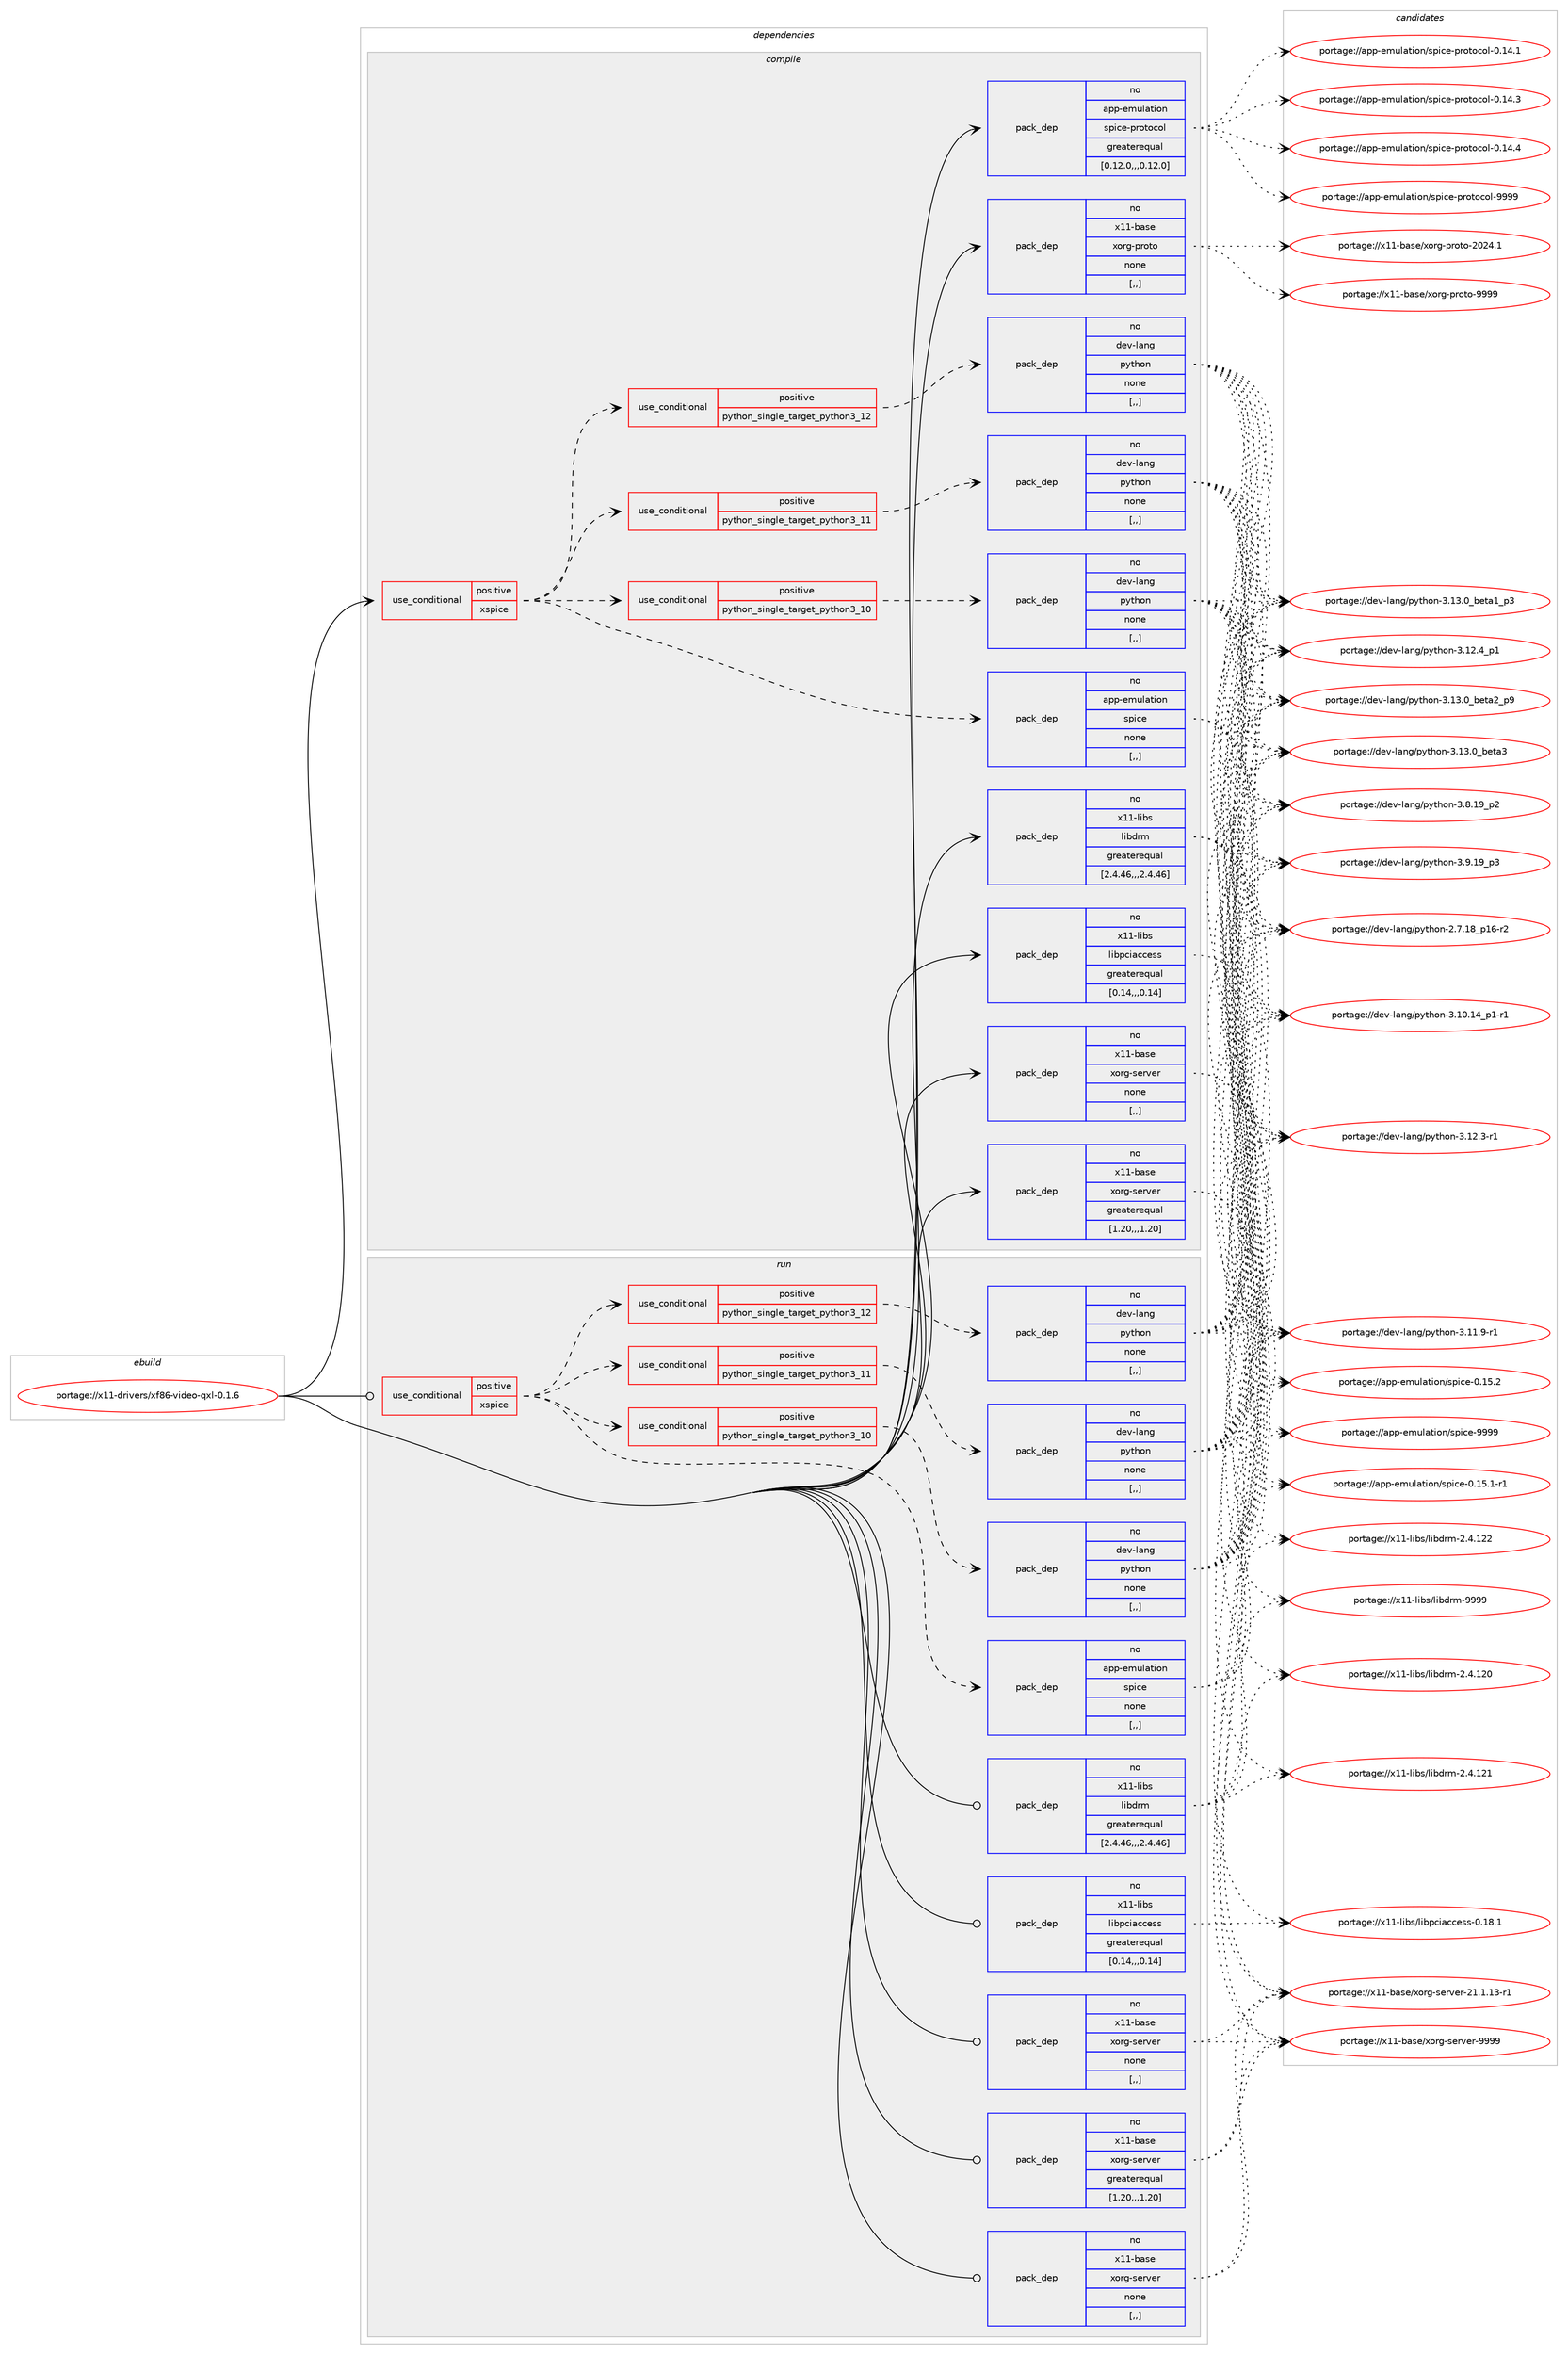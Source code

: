 digraph prolog {

# *************
# Graph options
# *************

newrank=true;
concentrate=true;
compound=true;
graph [rankdir=LR,fontname=Helvetica,fontsize=10,ranksep=1.5];#, ranksep=2.5, nodesep=0.2];
edge  [arrowhead=vee];
node  [fontname=Helvetica,fontsize=10];

# **********
# The ebuild
# **********

subgraph cluster_leftcol {
color=gray;
rank=same;
label=<<i>ebuild</i>>;
id [label="portage://x11-drivers/xf86-video-qxl-0.1.6", color=red, width=4, href="../x11-drivers/xf86-video-qxl-0.1.6.svg"];
}

# ****************
# The dependencies
# ****************

subgraph cluster_midcol {
color=gray;
label=<<i>dependencies</i>>;
subgraph cluster_compile {
fillcolor="#eeeeee";
style=filled;
label=<<i>compile</i>>;
subgraph cond118743 {
dependency447051 [label=<<TABLE BORDER="0" CELLBORDER="1" CELLSPACING="0" CELLPADDING="4"><TR><TD ROWSPAN="3" CELLPADDING="10">use_conditional</TD></TR><TR><TD>positive</TD></TR><TR><TD>xspice</TD></TR></TABLE>>, shape=none, color=red];
subgraph pack325011 {
dependency447052 [label=<<TABLE BORDER="0" CELLBORDER="1" CELLSPACING="0" CELLPADDING="4" WIDTH="220"><TR><TD ROWSPAN="6" CELLPADDING="30">pack_dep</TD></TR><TR><TD WIDTH="110">no</TD></TR><TR><TD>app-emulation</TD></TR><TR><TD>spice</TD></TR><TR><TD>none</TD></TR><TR><TD>[,,]</TD></TR></TABLE>>, shape=none, color=blue];
}
dependency447051:e -> dependency447052:w [weight=20,style="dashed",arrowhead="vee"];
subgraph cond118744 {
dependency447053 [label=<<TABLE BORDER="0" CELLBORDER="1" CELLSPACING="0" CELLPADDING="4"><TR><TD ROWSPAN="3" CELLPADDING="10">use_conditional</TD></TR><TR><TD>positive</TD></TR><TR><TD>python_single_target_python3_10</TD></TR></TABLE>>, shape=none, color=red];
subgraph pack325012 {
dependency447054 [label=<<TABLE BORDER="0" CELLBORDER="1" CELLSPACING="0" CELLPADDING="4" WIDTH="220"><TR><TD ROWSPAN="6" CELLPADDING="30">pack_dep</TD></TR><TR><TD WIDTH="110">no</TD></TR><TR><TD>dev-lang</TD></TR><TR><TD>python</TD></TR><TR><TD>none</TD></TR><TR><TD>[,,]</TD></TR></TABLE>>, shape=none, color=blue];
}
dependency447053:e -> dependency447054:w [weight=20,style="dashed",arrowhead="vee"];
}
dependency447051:e -> dependency447053:w [weight=20,style="dashed",arrowhead="vee"];
subgraph cond118745 {
dependency447055 [label=<<TABLE BORDER="0" CELLBORDER="1" CELLSPACING="0" CELLPADDING="4"><TR><TD ROWSPAN="3" CELLPADDING="10">use_conditional</TD></TR><TR><TD>positive</TD></TR><TR><TD>python_single_target_python3_11</TD></TR></TABLE>>, shape=none, color=red];
subgraph pack325013 {
dependency447056 [label=<<TABLE BORDER="0" CELLBORDER="1" CELLSPACING="0" CELLPADDING="4" WIDTH="220"><TR><TD ROWSPAN="6" CELLPADDING="30">pack_dep</TD></TR><TR><TD WIDTH="110">no</TD></TR><TR><TD>dev-lang</TD></TR><TR><TD>python</TD></TR><TR><TD>none</TD></TR><TR><TD>[,,]</TD></TR></TABLE>>, shape=none, color=blue];
}
dependency447055:e -> dependency447056:w [weight=20,style="dashed",arrowhead="vee"];
}
dependency447051:e -> dependency447055:w [weight=20,style="dashed",arrowhead="vee"];
subgraph cond118746 {
dependency447057 [label=<<TABLE BORDER="0" CELLBORDER="1" CELLSPACING="0" CELLPADDING="4"><TR><TD ROWSPAN="3" CELLPADDING="10">use_conditional</TD></TR><TR><TD>positive</TD></TR><TR><TD>python_single_target_python3_12</TD></TR></TABLE>>, shape=none, color=red];
subgraph pack325014 {
dependency447058 [label=<<TABLE BORDER="0" CELLBORDER="1" CELLSPACING="0" CELLPADDING="4" WIDTH="220"><TR><TD ROWSPAN="6" CELLPADDING="30">pack_dep</TD></TR><TR><TD WIDTH="110">no</TD></TR><TR><TD>dev-lang</TD></TR><TR><TD>python</TD></TR><TR><TD>none</TD></TR><TR><TD>[,,]</TD></TR></TABLE>>, shape=none, color=blue];
}
dependency447057:e -> dependency447058:w [weight=20,style="dashed",arrowhead="vee"];
}
dependency447051:e -> dependency447057:w [weight=20,style="dashed",arrowhead="vee"];
}
id:e -> dependency447051:w [weight=20,style="solid",arrowhead="vee"];
subgraph pack325015 {
dependency447059 [label=<<TABLE BORDER="0" CELLBORDER="1" CELLSPACING="0" CELLPADDING="4" WIDTH="220"><TR><TD ROWSPAN="6" CELLPADDING="30">pack_dep</TD></TR><TR><TD WIDTH="110">no</TD></TR><TR><TD>app-emulation</TD></TR><TR><TD>spice-protocol</TD></TR><TR><TD>greaterequal</TD></TR><TR><TD>[0.12.0,,,0.12.0]</TD></TR></TABLE>>, shape=none, color=blue];
}
id:e -> dependency447059:w [weight=20,style="solid",arrowhead="vee"];
subgraph pack325016 {
dependency447060 [label=<<TABLE BORDER="0" CELLBORDER="1" CELLSPACING="0" CELLPADDING="4" WIDTH="220"><TR><TD ROWSPAN="6" CELLPADDING="30">pack_dep</TD></TR><TR><TD WIDTH="110">no</TD></TR><TR><TD>x11-base</TD></TR><TR><TD>xorg-proto</TD></TR><TR><TD>none</TD></TR><TR><TD>[,,]</TD></TR></TABLE>>, shape=none, color=blue];
}
id:e -> dependency447060:w [weight=20,style="solid",arrowhead="vee"];
subgraph pack325017 {
dependency447061 [label=<<TABLE BORDER="0" CELLBORDER="1" CELLSPACING="0" CELLPADDING="4" WIDTH="220"><TR><TD ROWSPAN="6" CELLPADDING="30">pack_dep</TD></TR><TR><TD WIDTH="110">no</TD></TR><TR><TD>x11-base</TD></TR><TR><TD>xorg-server</TD></TR><TR><TD>greaterequal</TD></TR><TR><TD>[1.20,,,1.20]</TD></TR></TABLE>>, shape=none, color=blue];
}
id:e -> dependency447061:w [weight=20,style="solid",arrowhead="vee"];
subgraph pack325018 {
dependency447062 [label=<<TABLE BORDER="0" CELLBORDER="1" CELLSPACING="0" CELLPADDING="4" WIDTH="220"><TR><TD ROWSPAN="6" CELLPADDING="30">pack_dep</TD></TR><TR><TD WIDTH="110">no</TD></TR><TR><TD>x11-base</TD></TR><TR><TD>xorg-server</TD></TR><TR><TD>none</TD></TR><TR><TD>[,,]</TD></TR></TABLE>>, shape=none, color=blue];
}
id:e -> dependency447062:w [weight=20,style="solid",arrowhead="vee"];
subgraph pack325019 {
dependency447063 [label=<<TABLE BORDER="0" CELLBORDER="1" CELLSPACING="0" CELLPADDING="4" WIDTH="220"><TR><TD ROWSPAN="6" CELLPADDING="30">pack_dep</TD></TR><TR><TD WIDTH="110">no</TD></TR><TR><TD>x11-libs</TD></TR><TR><TD>libdrm</TD></TR><TR><TD>greaterequal</TD></TR><TR><TD>[2.4.46,,,2.4.46]</TD></TR></TABLE>>, shape=none, color=blue];
}
id:e -> dependency447063:w [weight=20,style="solid",arrowhead="vee"];
subgraph pack325020 {
dependency447064 [label=<<TABLE BORDER="0" CELLBORDER="1" CELLSPACING="0" CELLPADDING="4" WIDTH="220"><TR><TD ROWSPAN="6" CELLPADDING="30">pack_dep</TD></TR><TR><TD WIDTH="110">no</TD></TR><TR><TD>x11-libs</TD></TR><TR><TD>libpciaccess</TD></TR><TR><TD>greaterequal</TD></TR><TR><TD>[0.14,,,0.14]</TD></TR></TABLE>>, shape=none, color=blue];
}
id:e -> dependency447064:w [weight=20,style="solid",arrowhead="vee"];
}
subgraph cluster_compileandrun {
fillcolor="#eeeeee";
style=filled;
label=<<i>compile and run</i>>;
}
subgraph cluster_run {
fillcolor="#eeeeee";
style=filled;
label=<<i>run</i>>;
subgraph cond118747 {
dependency447065 [label=<<TABLE BORDER="0" CELLBORDER="1" CELLSPACING="0" CELLPADDING="4"><TR><TD ROWSPAN="3" CELLPADDING="10">use_conditional</TD></TR><TR><TD>positive</TD></TR><TR><TD>xspice</TD></TR></TABLE>>, shape=none, color=red];
subgraph pack325021 {
dependency447066 [label=<<TABLE BORDER="0" CELLBORDER="1" CELLSPACING="0" CELLPADDING="4" WIDTH="220"><TR><TD ROWSPAN="6" CELLPADDING="30">pack_dep</TD></TR><TR><TD WIDTH="110">no</TD></TR><TR><TD>app-emulation</TD></TR><TR><TD>spice</TD></TR><TR><TD>none</TD></TR><TR><TD>[,,]</TD></TR></TABLE>>, shape=none, color=blue];
}
dependency447065:e -> dependency447066:w [weight=20,style="dashed",arrowhead="vee"];
subgraph cond118748 {
dependency447067 [label=<<TABLE BORDER="0" CELLBORDER="1" CELLSPACING="0" CELLPADDING="4"><TR><TD ROWSPAN="3" CELLPADDING="10">use_conditional</TD></TR><TR><TD>positive</TD></TR><TR><TD>python_single_target_python3_10</TD></TR></TABLE>>, shape=none, color=red];
subgraph pack325022 {
dependency447068 [label=<<TABLE BORDER="0" CELLBORDER="1" CELLSPACING="0" CELLPADDING="4" WIDTH="220"><TR><TD ROWSPAN="6" CELLPADDING="30">pack_dep</TD></TR><TR><TD WIDTH="110">no</TD></TR><TR><TD>dev-lang</TD></TR><TR><TD>python</TD></TR><TR><TD>none</TD></TR><TR><TD>[,,]</TD></TR></TABLE>>, shape=none, color=blue];
}
dependency447067:e -> dependency447068:w [weight=20,style="dashed",arrowhead="vee"];
}
dependency447065:e -> dependency447067:w [weight=20,style="dashed",arrowhead="vee"];
subgraph cond118749 {
dependency447069 [label=<<TABLE BORDER="0" CELLBORDER="1" CELLSPACING="0" CELLPADDING="4"><TR><TD ROWSPAN="3" CELLPADDING="10">use_conditional</TD></TR><TR><TD>positive</TD></TR><TR><TD>python_single_target_python3_11</TD></TR></TABLE>>, shape=none, color=red];
subgraph pack325023 {
dependency447070 [label=<<TABLE BORDER="0" CELLBORDER="1" CELLSPACING="0" CELLPADDING="4" WIDTH="220"><TR><TD ROWSPAN="6" CELLPADDING="30">pack_dep</TD></TR><TR><TD WIDTH="110">no</TD></TR><TR><TD>dev-lang</TD></TR><TR><TD>python</TD></TR><TR><TD>none</TD></TR><TR><TD>[,,]</TD></TR></TABLE>>, shape=none, color=blue];
}
dependency447069:e -> dependency447070:w [weight=20,style="dashed",arrowhead="vee"];
}
dependency447065:e -> dependency447069:w [weight=20,style="dashed",arrowhead="vee"];
subgraph cond118750 {
dependency447071 [label=<<TABLE BORDER="0" CELLBORDER="1" CELLSPACING="0" CELLPADDING="4"><TR><TD ROWSPAN="3" CELLPADDING="10">use_conditional</TD></TR><TR><TD>positive</TD></TR><TR><TD>python_single_target_python3_12</TD></TR></TABLE>>, shape=none, color=red];
subgraph pack325024 {
dependency447072 [label=<<TABLE BORDER="0" CELLBORDER="1" CELLSPACING="0" CELLPADDING="4" WIDTH="220"><TR><TD ROWSPAN="6" CELLPADDING="30">pack_dep</TD></TR><TR><TD WIDTH="110">no</TD></TR><TR><TD>dev-lang</TD></TR><TR><TD>python</TD></TR><TR><TD>none</TD></TR><TR><TD>[,,]</TD></TR></TABLE>>, shape=none, color=blue];
}
dependency447071:e -> dependency447072:w [weight=20,style="dashed",arrowhead="vee"];
}
dependency447065:e -> dependency447071:w [weight=20,style="dashed",arrowhead="vee"];
}
id:e -> dependency447065:w [weight=20,style="solid",arrowhead="odot"];
subgraph pack325025 {
dependency447073 [label=<<TABLE BORDER="0" CELLBORDER="1" CELLSPACING="0" CELLPADDING="4" WIDTH="220"><TR><TD ROWSPAN="6" CELLPADDING="30">pack_dep</TD></TR><TR><TD WIDTH="110">no</TD></TR><TR><TD>x11-base</TD></TR><TR><TD>xorg-server</TD></TR><TR><TD>greaterequal</TD></TR><TR><TD>[1.20,,,1.20]</TD></TR></TABLE>>, shape=none, color=blue];
}
id:e -> dependency447073:w [weight=20,style="solid",arrowhead="odot"];
subgraph pack325026 {
dependency447074 [label=<<TABLE BORDER="0" CELLBORDER="1" CELLSPACING="0" CELLPADDING="4" WIDTH="220"><TR><TD ROWSPAN="6" CELLPADDING="30">pack_dep</TD></TR><TR><TD WIDTH="110">no</TD></TR><TR><TD>x11-base</TD></TR><TR><TD>xorg-server</TD></TR><TR><TD>none</TD></TR><TR><TD>[,,]</TD></TR></TABLE>>, shape=none, color=blue];
}
id:e -> dependency447074:w [weight=20,style="solid",arrowhead="odot"];
subgraph pack325027 {
dependency447075 [label=<<TABLE BORDER="0" CELLBORDER="1" CELLSPACING="0" CELLPADDING="4" WIDTH="220"><TR><TD ROWSPAN="6" CELLPADDING="30">pack_dep</TD></TR><TR><TD WIDTH="110">no</TD></TR><TR><TD>x11-base</TD></TR><TR><TD>xorg-server</TD></TR><TR><TD>none</TD></TR><TR><TD>[,,]</TD></TR></TABLE>>, shape=none, color=blue];
}
id:e -> dependency447075:w [weight=20,style="solid",arrowhead="odot"];
subgraph pack325028 {
dependency447076 [label=<<TABLE BORDER="0" CELLBORDER="1" CELLSPACING="0" CELLPADDING="4" WIDTH="220"><TR><TD ROWSPAN="6" CELLPADDING="30">pack_dep</TD></TR><TR><TD WIDTH="110">no</TD></TR><TR><TD>x11-libs</TD></TR><TR><TD>libdrm</TD></TR><TR><TD>greaterequal</TD></TR><TR><TD>[2.4.46,,,2.4.46]</TD></TR></TABLE>>, shape=none, color=blue];
}
id:e -> dependency447076:w [weight=20,style="solid",arrowhead="odot"];
subgraph pack325029 {
dependency447077 [label=<<TABLE BORDER="0" CELLBORDER="1" CELLSPACING="0" CELLPADDING="4" WIDTH="220"><TR><TD ROWSPAN="6" CELLPADDING="30">pack_dep</TD></TR><TR><TD WIDTH="110">no</TD></TR><TR><TD>x11-libs</TD></TR><TR><TD>libpciaccess</TD></TR><TR><TD>greaterequal</TD></TR><TR><TD>[0.14,,,0.14]</TD></TR></TABLE>>, shape=none, color=blue];
}
id:e -> dependency447077:w [weight=20,style="solid",arrowhead="odot"];
}
}

# **************
# The candidates
# **************

subgraph cluster_choices {
rank=same;
color=gray;
label=<<i>candidates</i>>;

subgraph choice325011 {
color=black;
nodesep=1;
choice9711211245101109117108971161051111104711511210599101454846495346494511449 [label="portage://app-emulation/spice-0.15.1-r1", color=red, width=4,href="../app-emulation/spice-0.15.1-r1.svg"];
choice971121124510110911710897116105111110471151121059910145484649534650 [label="portage://app-emulation/spice-0.15.2", color=red, width=4,href="../app-emulation/spice-0.15.2.svg"];
choice97112112451011091171089711610511111047115112105991014557575757 [label="portage://app-emulation/spice-9999", color=red, width=4,href="../app-emulation/spice-9999.svg"];
dependency447052:e -> choice9711211245101109117108971161051111104711511210599101454846495346494511449:w [style=dotted,weight="100"];
dependency447052:e -> choice971121124510110911710897116105111110471151121059910145484649534650:w [style=dotted,weight="100"];
dependency447052:e -> choice97112112451011091171089711610511111047115112105991014557575757:w [style=dotted,weight="100"];
}
subgraph choice325012 {
color=black;
nodesep=1;
choice100101118451089711010347112121116104111110455046554649569511249544511450 [label="portage://dev-lang/python-2.7.18_p16-r2", color=red, width=4,href="../dev-lang/python-2.7.18_p16-r2.svg"];
choice100101118451089711010347112121116104111110455146494846495295112494511449 [label="portage://dev-lang/python-3.10.14_p1-r1", color=red, width=4,href="../dev-lang/python-3.10.14_p1-r1.svg"];
choice100101118451089711010347112121116104111110455146494946574511449 [label="portage://dev-lang/python-3.11.9-r1", color=red, width=4,href="../dev-lang/python-3.11.9-r1.svg"];
choice100101118451089711010347112121116104111110455146495046514511449 [label="portage://dev-lang/python-3.12.3-r1", color=red, width=4,href="../dev-lang/python-3.12.3-r1.svg"];
choice100101118451089711010347112121116104111110455146495046529511249 [label="portage://dev-lang/python-3.12.4_p1", color=red, width=4,href="../dev-lang/python-3.12.4_p1.svg"];
choice10010111845108971101034711212111610411111045514649514648959810111697499511251 [label="portage://dev-lang/python-3.13.0_beta1_p3", color=red, width=4,href="../dev-lang/python-3.13.0_beta1_p3.svg"];
choice10010111845108971101034711212111610411111045514649514648959810111697509511257 [label="portage://dev-lang/python-3.13.0_beta2_p9", color=red, width=4,href="../dev-lang/python-3.13.0_beta2_p9.svg"];
choice1001011184510897110103471121211161041111104551464951464895981011169751 [label="portage://dev-lang/python-3.13.0_beta3", color=red, width=4,href="../dev-lang/python-3.13.0_beta3.svg"];
choice100101118451089711010347112121116104111110455146564649579511250 [label="portage://dev-lang/python-3.8.19_p2", color=red, width=4,href="../dev-lang/python-3.8.19_p2.svg"];
choice100101118451089711010347112121116104111110455146574649579511251 [label="portage://dev-lang/python-3.9.19_p3", color=red, width=4,href="../dev-lang/python-3.9.19_p3.svg"];
dependency447054:e -> choice100101118451089711010347112121116104111110455046554649569511249544511450:w [style=dotted,weight="100"];
dependency447054:e -> choice100101118451089711010347112121116104111110455146494846495295112494511449:w [style=dotted,weight="100"];
dependency447054:e -> choice100101118451089711010347112121116104111110455146494946574511449:w [style=dotted,weight="100"];
dependency447054:e -> choice100101118451089711010347112121116104111110455146495046514511449:w [style=dotted,weight="100"];
dependency447054:e -> choice100101118451089711010347112121116104111110455146495046529511249:w [style=dotted,weight="100"];
dependency447054:e -> choice10010111845108971101034711212111610411111045514649514648959810111697499511251:w [style=dotted,weight="100"];
dependency447054:e -> choice10010111845108971101034711212111610411111045514649514648959810111697509511257:w [style=dotted,weight="100"];
dependency447054:e -> choice1001011184510897110103471121211161041111104551464951464895981011169751:w [style=dotted,weight="100"];
dependency447054:e -> choice100101118451089711010347112121116104111110455146564649579511250:w [style=dotted,weight="100"];
dependency447054:e -> choice100101118451089711010347112121116104111110455146574649579511251:w [style=dotted,weight="100"];
}
subgraph choice325013 {
color=black;
nodesep=1;
choice100101118451089711010347112121116104111110455046554649569511249544511450 [label="portage://dev-lang/python-2.7.18_p16-r2", color=red, width=4,href="../dev-lang/python-2.7.18_p16-r2.svg"];
choice100101118451089711010347112121116104111110455146494846495295112494511449 [label="portage://dev-lang/python-3.10.14_p1-r1", color=red, width=4,href="../dev-lang/python-3.10.14_p1-r1.svg"];
choice100101118451089711010347112121116104111110455146494946574511449 [label="portage://dev-lang/python-3.11.9-r1", color=red, width=4,href="../dev-lang/python-3.11.9-r1.svg"];
choice100101118451089711010347112121116104111110455146495046514511449 [label="portage://dev-lang/python-3.12.3-r1", color=red, width=4,href="../dev-lang/python-3.12.3-r1.svg"];
choice100101118451089711010347112121116104111110455146495046529511249 [label="portage://dev-lang/python-3.12.4_p1", color=red, width=4,href="../dev-lang/python-3.12.4_p1.svg"];
choice10010111845108971101034711212111610411111045514649514648959810111697499511251 [label="portage://dev-lang/python-3.13.0_beta1_p3", color=red, width=4,href="../dev-lang/python-3.13.0_beta1_p3.svg"];
choice10010111845108971101034711212111610411111045514649514648959810111697509511257 [label="portage://dev-lang/python-3.13.0_beta2_p9", color=red, width=4,href="../dev-lang/python-3.13.0_beta2_p9.svg"];
choice1001011184510897110103471121211161041111104551464951464895981011169751 [label="portage://dev-lang/python-3.13.0_beta3", color=red, width=4,href="../dev-lang/python-3.13.0_beta3.svg"];
choice100101118451089711010347112121116104111110455146564649579511250 [label="portage://dev-lang/python-3.8.19_p2", color=red, width=4,href="../dev-lang/python-3.8.19_p2.svg"];
choice100101118451089711010347112121116104111110455146574649579511251 [label="portage://dev-lang/python-3.9.19_p3", color=red, width=4,href="../dev-lang/python-3.9.19_p3.svg"];
dependency447056:e -> choice100101118451089711010347112121116104111110455046554649569511249544511450:w [style=dotted,weight="100"];
dependency447056:e -> choice100101118451089711010347112121116104111110455146494846495295112494511449:w [style=dotted,weight="100"];
dependency447056:e -> choice100101118451089711010347112121116104111110455146494946574511449:w [style=dotted,weight="100"];
dependency447056:e -> choice100101118451089711010347112121116104111110455146495046514511449:w [style=dotted,weight="100"];
dependency447056:e -> choice100101118451089711010347112121116104111110455146495046529511249:w [style=dotted,weight="100"];
dependency447056:e -> choice10010111845108971101034711212111610411111045514649514648959810111697499511251:w [style=dotted,weight="100"];
dependency447056:e -> choice10010111845108971101034711212111610411111045514649514648959810111697509511257:w [style=dotted,weight="100"];
dependency447056:e -> choice1001011184510897110103471121211161041111104551464951464895981011169751:w [style=dotted,weight="100"];
dependency447056:e -> choice100101118451089711010347112121116104111110455146564649579511250:w [style=dotted,weight="100"];
dependency447056:e -> choice100101118451089711010347112121116104111110455146574649579511251:w [style=dotted,weight="100"];
}
subgraph choice325014 {
color=black;
nodesep=1;
choice100101118451089711010347112121116104111110455046554649569511249544511450 [label="portage://dev-lang/python-2.7.18_p16-r2", color=red, width=4,href="../dev-lang/python-2.7.18_p16-r2.svg"];
choice100101118451089711010347112121116104111110455146494846495295112494511449 [label="portage://dev-lang/python-3.10.14_p1-r1", color=red, width=4,href="../dev-lang/python-3.10.14_p1-r1.svg"];
choice100101118451089711010347112121116104111110455146494946574511449 [label="portage://dev-lang/python-3.11.9-r1", color=red, width=4,href="../dev-lang/python-3.11.9-r1.svg"];
choice100101118451089711010347112121116104111110455146495046514511449 [label="portage://dev-lang/python-3.12.3-r1", color=red, width=4,href="../dev-lang/python-3.12.3-r1.svg"];
choice100101118451089711010347112121116104111110455146495046529511249 [label="portage://dev-lang/python-3.12.4_p1", color=red, width=4,href="../dev-lang/python-3.12.4_p1.svg"];
choice10010111845108971101034711212111610411111045514649514648959810111697499511251 [label="portage://dev-lang/python-3.13.0_beta1_p3", color=red, width=4,href="../dev-lang/python-3.13.0_beta1_p3.svg"];
choice10010111845108971101034711212111610411111045514649514648959810111697509511257 [label="portage://dev-lang/python-3.13.0_beta2_p9", color=red, width=4,href="../dev-lang/python-3.13.0_beta2_p9.svg"];
choice1001011184510897110103471121211161041111104551464951464895981011169751 [label="portage://dev-lang/python-3.13.0_beta3", color=red, width=4,href="../dev-lang/python-3.13.0_beta3.svg"];
choice100101118451089711010347112121116104111110455146564649579511250 [label="portage://dev-lang/python-3.8.19_p2", color=red, width=4,href="../dev-lang/python-3.8.19_p2.svg"];
choice100101118451089711010347112121116104111110455146574649579511251 [label="portage://dev-lang/python-3.9.19_p3", color=red, width=4,href="../dev-lang/python-3.9.19_p3.svg"];
dependency447058:e -> choice100101118451089711010347112121116104111110455046554649569511249544511450:w [style=dotted,weight="100"];
dependency447058:e -> choice100101118451089711010347112121116104111110455146494846495295112494511449:w [style=dotted,weight="100"];
dependency447058:e -> choice100101118451089711010347112121116104111110455146494946574511449:w [style=dotted,weight="100"];
dependency447058:e -> choice100101118451089711010347112121116104111110455146495046514511449:w [style=dotted,weight="100"];
dependency447058:e -> choice100101118451089711010347112121116104111110455146495046529511249:w [style=dotted,weight="100"];
dependency447058:e -> choice10010111845108971101034711212111610411111045514649514648959810111697499511251:w [style=dotted,weight="100"];
dependency447058:e -> choice10010111845108971101034711212111610411111045514649514648959810111697509511257:w [style=dotted,weight="100"];
dependency447058:e -> choice1001011184510897110103471121211161041111104551464951464895981011169751:w [style=dotted,weight="100"];
dependency447058:e -> choice100101118451089711010347112121116104111110455146564649579511250:w [style=dotted,weight="100"];
dependency447058:e -> choice100101118451089711010347112121116104111110455146574649579511251:w [style=dotted,weight="100"];
}
subgraph choice325015 {
color=black;
nodesep=1;
choice9711211245101109117108971161051111104711511210599101451121141111161119911110845484649524649 [label="portage://app-emulation/spice-protocol-0.14.1", color=red, width=4,href="../app-emulation/spice-protocol-0.14.1.svg"];
choice9711211245101109117108971161051111104711511210599101451121141111161119911110845484649524651 [label="portage://app-emulation/spice-protocol-0.14.3", color=red, width=4,href="../app-emulation/spice-protocol-0.14.3.svg"];
choice9711211245101109117108971161051111104711511210599101451121141111161119911110845484649524652 [label="portage://app-emulation/spice-protocol-0.14.4", color=red, width=4,href="../app-emulation/spice-protocol-0.14.4.svg"];
choice971121124510110911710897116105111110471151121059910145112114111116111991111084557575757 [label="portage://app-emulation/spice-protocol-9999", color=red, width=4,href="../app-emulation/spice-protocol-9999.svg"];
dependency447059:e -> choice9711211245101109117108971161051111104711511210599101451121141111161119911110845484649524649:w [style=dotted,weight="100"];
dependency447059:e -> choice9711211245101109117108971161051111104711511210599101451121141111161119911110845484649524651:w [style=dotted,weight="100"];
dependency447059:e -> choice9711211245101109117108971161051111104711511210599101451121141111161119911110845484649524652:w [style=dotted,weight="100"];
dependency447059:e -> choice971121124510110911710897116105111110471151121059910145112114111116111991111084557575757:w [style=dotted,weight="100"];
}
subgraph choice325016 {
color=black;
nodesep=1;
choice1204949459897115101471201111141034511211411111611145504850524649 [label="portage://x11-base/xorg-proto-2024.1", color=red, width=4,href="../x11-base/xorg-proto-2024.1.svg"];
choice120494945989711510147120111114103451121141111161114557575757 [label="portage://x11-base/xorg-proto-9999", color=red, width=4,href="../x11-base/xorg-proto-9999.svg"];
dependency447060:e -> choice1204949459897115101471201111141034511211411111611145504850524649:w [style=dotted,weight="100"];
dependency447060:e -> choice120494945989711510147120111114103451121141111161114557575757:w [style=dotted,weight="100"];
}
subgraph choice325017 {
color=black;
nodesep=1;
choice1204949459897115101471201111141034511510111411810111445504946494649514511449 [label="portage://x11-base/xorg-server-21.1.13-r1", color=red, width=4,href="../x11-base/xorg-server-21.1.13-r1.svg"];
choice120494945989711510147120111114103451151011141181011144557575757 [label="portage://x11-base/xorg-server-9999", color=red, width=4,href="../x11-base/xorg-server-9999.svg"];
dependency447061:e -> choice1204949459897115101471201111141034511510111411810111445504946494649514511449:w [style=dotted,weight="100"];
dependency447061:e -> choice120494945989711510147120111114103451151011141181011144557575757:w [style=dotted,weight="100"];
}
subgraph choice325018 {
color=black;
nodesep=1;
choice1204949459897115101471201111141034511510111411810111445504946494649514511449 [label="portage://x11-base/xorg-server-21.1.13-r1", color=red, width=4,href="../x11-base/xorg-server-21.1.13-r1.svg"];
choice120494945989711510147120111114103451151011141181011144557575757 [label="portage://x11-base/xorg-server-9999", color=red, width=4,href="../x11-base/xorg-server-9999.svg"];
dependency447062:e -> choice1204949459897115101471201111141034511510111411810111445504946494649514511449:w [style=dotted,weight="100"];
dependency447062:e -> choice120494945989711510147120111114103451151011141181011144557575757:w [style=dotted,weight="100"];
}
subgraph choice325019 {
color=black;
nodesep=1;
choice1204949451081059811547108105981001141094550465246495048 [label="portage://x11-libs/libdrm-2.4.120", color=red, width=4,href="../x11-libs/libdrm-2.4.120.svg"];
choice1204949451081059811547108105981001141094550465246495049 [label="portage://x11-libs/libdrm-2.4.121", color=red, width=4,href="../x11-libs/libdrm-2.4.121.svg"];
choice1204949451081059811547108105981001141094550465246495050 [label="portage://x11-libs/libdrm-2.4.122", color=red, width=4,href="../x11-libs/libdrm-2.4.122.svg"];
choice1204949451081059811547108105981001141094557575757 [label="portage://x11-libs/libdrm-9999", color=red, width=4,href="../x11-libs/libdrm-9999.svg"];
dependency447063:e -> choice1204949451081059811547108105981001141094550465246495048:w [style=dotted,weight="100"];
dependency447063:e -> choice1204949451081059811547108105981001141094550465246495049:w [style=dotted,weight="100"];
dependency447063:e -> choice1204949451081059811547108105981001141094550465246495050:w [style=dotted,weight="100"];
dependency447063:e -> choice1204949451081059811547108105981001141094557575757:w [style=dotted,weight="100"];
}
subgraph choice325020 {
color=black;
nodesep=1;
choice1204949451081059811547108105981129910597999910111511545484649564649 [label="portage://x11-libs/libpciaccess-0.18.1", color=red, width=4,href="../x11-libs/libpciaccess-0.18.1.svg"];
dependency447064:e -> choice1204949451081059811547108105981129910597999910111511545484649564649:w [style=dotted,weight="100"];
}
subgraph choice325021 {
color=black;
nodesep=1;
choice9711211245101109117108971161051111104711511210599101454846495346494511449 [label="portage://app-emulation/spice-0.15.1-r1", color=red, width=4,href="../app-emulation/spice-0.15.1-r1.svg"];
choice971121124510110911710897116105111110471151121059910145484649534650 [label="portage://app-emulation/spice-0.15.2", color=red, width=4,href="../app-emulation/spice-0.15.2.svg"];
choice97112112451011091171089711610511111047115112105991014557575757 [label="portage://app-emulation/spice-9999", color=red, width=4,href="../app-emulation/spice-9999.svg"];
dependency447066:e -> choice9711211245101109117108971161051111104711511210599101454846495346494511449:w [style=dotted,weight="100"];
dependency447066:e -> choice971121124510110911710897116105111110471151121059910145484649534650:w [style=dotted,weight="100"];
dependency447066:e -> choice97112112451011091171089711610511111047115112105991014557575757:w [style=dotted,weight="100"];
}
subgraph choice325022 {
color=black;
nodesep=1;
choice100101118451089711010347112121116104111110455046554649569511249544511450 [label="portage://dev-lang/python-2.7.18_p16-r2", color=red, width=4,href="../dev-lang/python-2.7.18_p16-r2.svg"];
choice100101118451089711010347112121116104111110455146494846495295112494511449 [label="portage://dev-lang/python-3.10.14_p1-r1", color=red, width=4,href="../dev-lang/python-3.10.14_p1-r1.svg"];
choice100101118451089711010347112121116104111110455146494946574511449 [label="portage://dev-lang/python-3.11.9-r1", color=red, width=4,href="../dev-lang/python-3.11.9-r1.svg"];
choice100101118451089711010347112121116104111110455146495046514511449 [label="portage://dev-lang/python-3.12.3-r1", color=red, width=4,href="../dev-lang/python-3.12.3-r1.svg"];
choice100101118451089711010347112121116104111110455146495046529511249 [label="portage://dev-lang/python-3.12.4_p1", color=red, width=4,href="../dev-lang/python-3.12.4_p1.svg"];
choice10010111845108971101034711212111610411111045514649514648959810111697499511251 [label="portage://dev-lang/python-3.13.0_beta1_p3", color=red, width=4,href="../dev-lang/python-3.13.0_beta1_p3.svg"];
choice10010111845108971101034711212111610411111045514649514648959810111697509511257 [label="portage://dev-lang/python-3.13.0_beta2_p9", color=red, width=4,href="../dev-lang/python-3.13.0_beta2_p9.svg"];
choice1001011184510897110103471121211161041111104551464951464895981011169751 [label="portage://dev-lang/python-3.13.0_beta3", color=red, width=4,href="../dev-lang/python-3.13.0_beta3.svg"];
choice100101118451089711010347112121116104111110455146564649579511250 [label="portage://dev-lang/python-3.8.19_p2", color=red, width=4,href="../dev-lang/python-3.8.19_p2.svg"];
choice100101118451089711010347112121116104111110455146574649579511251 [label="portage://dev-lang/python-3.9.19_p3", color=red, width=4,href="../dev-lang/python-3.9.19_p3.svg"];
dependency447068:e -> choice100101118451089711010347112121116104111110455046554649569511249544511450:w [style=dotted,weight="100"];
dependency447068:e -> choice100101118451089711010347112121116104111110455146494846495295112494511449:w [style=dotted,weight="100"];
dependency447068:e -> choice100101118451089711010347112121116104111110455146494946574511449:w [style=dotted,weight="100"];
dependency447068:e -> choice100101118451089711010347112121116104111110455146495046514511449:w [style=dotted,weight="100"];
dependency447068:e -> choice100101118451089711010347112121116104111110455146495046529511249:w [style=dotted,weight="100"];
dependency447068:e -> choice10010111845108971101034711212111610411111045514649514648959810111697499511251:w [style=dotted,weight="100"];
dependency447068:e -> choice10010111845108971101034711212111610411111045514649514648959810111697509511257:w [style=dotted,weight="100"];
dependency447068:e -> choice1001011184510897110103471121211161041111104551464951464895981011169751:w [style=dotted,weight="100"];
dependency447068:e -> choice100101118451089711010347112121116104111110455146564649579511250:w [style=dotted,weight="100"];
dependency447068:e -> choice100101118451089711010347112121116104111110455146574649579511251:w [style=dotted,weight="100"];
}
subgraph choice325023 {
color=black;
nodesep=1;
choice100101118451089711010347112121116104111110455046554649569511249544511450 [label="portage://dev-lang/python-2.7.18_p16-r2", color=red, width=4,href="../dev-lang/python-2.7.18_p16-r2.svg"];
choice100101118451089711010347112121116104111110455146494846495295112494511449 [label="portage://dev-lang/python-3.10.14_p1-r1", color=red, width=4,href="../dev-lang/python-3.10.14_p1-r1.svg"];
choice100101118451089711010347112121116104111110455146494946574511449 [label="portage://dev-lang/python-3.11.9-r1", color=red, width=4,href="../dev-lang/python-3.11.9-r1.svg"];
choice100101118451089711010347112121116104111110455146495046514511449 [label="portage://dev-lang/python-3.12.3-r1", color=red, width=4,href="../dev-lang/python-3.12.3-r1.svg"];
choice100101118451089711010347112121116104111110455146495046529511249 [label="portage://dev-lang/python-3.12.4_p1", color=red, width=4,href="../dev-lang/python-3.12.4_p1.svg"];
choice10010111845108971101034711212111610411111045514649514648959810111697499511251 [label="portage://dev-lang/python-3.13.0_beta1_p3", color=red, width=4,href="../dev-lang/python-3.13.0_beta1_p3.svg"];
choice10010111845108971101034711212111610411111045514649514648959810111697509511257 [label="portage://dev-lang/python-3.13.0_beta2_p9", color=red, width=4,href="../dev-lang/python-3.13.0_beta2_p9.svg"];
choice1001011184510897110103471121211161041111104551464951464895981011169751 [label="portage://dev-lang/python-3.13.0_beta3", color=red, width=4,href="../dev-lang/python-3.13.0_beta3.svg"];
choice100101118451089711010347112121116104111110455146564649579511250 [label="portage://dev-lang/python-3.8.19_p2", color=red, width=4,href="../dev-lang/python-3.8.19_p2.svg"];
choice100101118451089711010347112121116104111110455146574649579511251 [label="portage://dev-lang/python-3.9.19_p3", color=red, width=4,href="../dev-lang/python-3.9.19_p3.svg"];
dependency447070:e -> choice100101118451089711010347112121116104111110455046554649569511249544511450:w [style=dotted,weight="100"];
dependency447070:e -> choice100101118451089711010347112121116104111110455146494846495295112494511449:w [style=dotted,weight="100"];
dependency447070:e -> choice100101118451089711010347112121116104111110455146494946574511449:w [style=dotted,weight="100"];
dependency447070:e -> choice100101118451089711010347112121116104111110455146495046514511449:w [style=dotted,weight="100"];
dependency447070:e -> choice100101118451089711010347112121116104111110455146495046529511249:w [style=dotted,weight="100"];
dependency447070:e -> choice10010111845108971101034711212111610411111045514649514648959810111697499511251:w [style=dotted,weight="100"];
dependency447070:e -> choice10010111845108971101034711212111610411111045514649514648959810111697509511257:w [style=dotted,weight="100"];
dependency447070:e -> choice1001011184510897110103471121211161041111104551464951464895981011169751:w [style=dotted,weight="100"];
dependency447070:e -> choice100101118451089711010347112121116104111110455146564649579511250:w [style=dotted,weight="100"];
dependency447070:e -> choice100101118451089711010347112121116104111110455146574649579511251:w [style=dotted,weight="100"];
}
subgraph choice325024 {
color=black;
nodesep=1;
choice100101118451089711010347112121116104111110455046554649569511249544511450 [label="portage://dev-lang/python-2.7.18_p16-r2", color=red, width=4,href="../dev-lang/python-2.7.18_p16-r2.svg"];
choice100101118451089711010347112121116104111110455146494846495295112494511449 [label="portage://dev-lang/python-3.10.14_p1-r1", color=red, width=4,href="../dev-lang/python-3.10.14_p1-r1.svg"];
choice100101118451089711010347112121116104111110455146494946574511449 [label="portage://dev-lang/python-3.11.9-r1", color=red, width=4,href="../dev-lang/python-3.11.9-r1.svg"];
choice100101118451089711010347112121116104111110455146495046514511449 [label="portage://dev-lang/python-3.12.3-r1", color=red, width=4,href="../dev-lang/python-3.12.3-r1.svg"];
choice100101118451089711010347112121116104111110455146495046529511249 [label="portage://dev-lang/python-3.12.4_p1", color=red, width=4,href="../dev-lang/python-3.12.4_p1.svg"];
choice10010111845108971101034711212111610411111045514649514648959810111697499511251 [label="portage://dev-lang/python-3.13.0_beta1_p3", color=red, width=4,href="../dev-lang/python-3.13.0_beta1_p3.svg"];
choice10010111845108971101034711212111610411111045514649514648959810111697509511257 [label="portage://dev-lang/python-3.13.0_beta2_p9", color=red, width=4,href="../dev-lang/python-3.13.0_beta2_p9.svg"];
choice1001011184510897110103471121211161041111104551464951464895981011169751 [label="portage://dev-lang/python-3.13.0_beta3", color=red, width=4,href="../dev-lang/python-3.13.0_beta3.svg"];
choice100101118451089711010347112121116104111110455146564649579511250 [label="portage://dev-lang/python-3.8.19_p2", color=red, width=4,href="../dev-lang/python-3.8.19_p2.svg"];
choice100101118451089711010347112121116104111110455146574649579511251 [label="portage://dev-lang/python-3.9.19_p3", color=red, width=4,href="../dev-lang/python-3.9.19_p3.svg"];
dependency447072:e -> choice100101118451089711010347112121116104111110455046554649569511249544511450:w [style=dotted,weight="100"];
dependency447072:e -> choice100101118451089711010347112121116104111110455146494846495295112494511449:w [style=dotted,weight="100"];
dependency447072:e -> choice100101118451089711010347112121116104111110455146494946574511449:w [style=dotted,weight="100"];
dependency447072:e -> choice100101118451089711010347112121116104111110455146495046514511449:w [style=dotted,weight="100"];
dependency447072:e -> choice100101118451089711010347112121116104111110455146495046529511249:w [style=dotted,weight="100"];
dependency447072:e -> choice10010111845108971101034711212111610411111045514649514648959810111697499511251:w [style=dotted,weight="100"];
dependency447072:e -> choice10010111845108971101034711212111610411111045514649514648959810111697509511257:w [style=dotted,weight="100"];
dependency447072:e -> choice1001011184510897110103471121211161041111104551464951464895981011169751:w [style=dotted,weight="100"];
dependency447072:e -> choice100101118451089711010347112121116104111110455146564649579511250:w [style=dotted,weight="100"];
dependency447072:e -> choice100101118451089711010347112121116104111110455146574649579511251:w [style=dotted,weight="100"];
}
subgraph choice325025 {
color=black;
nodesep=1;
choice1204949459897115101471201111141034511510111411810111445504946494649514511449 [label="portage://x11-base/xorg-server-21.1.13-r1", color=red, width=4,href="../x11-base/xorg-server-21.1.13-r1.svg"];
choice120494945989711510147120111114103451151011141181011144557575757 [label="portage://x11-base/xorg-server-9999", color=red, width=4,href="../x11-base/xorg-server-9999.svg"];
dependency447073:e -> choice1204949459897115101471201111141034511510111411810111445504946494649514511449:w [style=dotted,weight="100"];
dependency447073:e -> choice120494945989711510147120111114103451151011141181011144557575757:w [style=dotted,weight="100"];
}
subgraph choice325026 {
color=black;
nodesep=1;
choice1204949459897115101471201111141034511510111411810111445504946494649514511449 [label="portage://x11-base/xorg-server-21.1.13-r1", color=red, width=4,href="../x11-base/xorg-server-21.1.13-r1.svg"];
choice120494945989711510147120111114103451151011141181011144557575757 [label="portage://x11-base/xorg-server-9999", color=red, width=4,href="../x11-base/xorg-server-9999.svg"];
dependency447074:e -> choice1204949459897115101471201111141034511510111411810111445504946494649514511449:w [style=dotted,weight="100"];
dependency447074:e -> choice120494945989711510147120111114103451151011141181011144557575757:w [style=dotted,weight="100"];
}
subgraph choice325027 {
color=black;
nodesep=1;
choice1204949459897115101471201111141034511510111411810111445504946494649514511449 [label="portage://x11-base/xorg-server-21.1.13-r1", color=red, width=4,href="../x11-base/xorg-server-21.1.13-r1.svg"];
choice120494945989711510147120111114103451151011141181011144557575757 [label="portage://x11-base/xorg-server-9999", color=red, width=4,href="../x11-base/xorg-server-9999.svg"];
dependency447075:e -> choice1204949459897115101471201111141034511510111411810111445504946494649514511449:w [style=dotted,weight="100"];
dependency447075:e -> choice120494945989711510147120111114103451151011141181011144557575757:w [style=dotted,weight="100"];
}
subgraph choice325028 {
color=black;
nodesep=1;
choice1204949451081059811547108105981001141094550465246495048 [label="portage://x11-libs/libdrm-2.4.120", color=red, width=4,href="../x11-libs/libdrm-2.4.120.svg"];
choice1204949451081059811547108105981001141094550465246495049 [label="portage://x11-libs/libdrm-2.4.121", color=red, width=4,href="../x11-libs/libdrm-2.4.121.svg"];
choice1204949451081059811547108105981001141094550465246495050 [label="portage://x11-libs/libdrm-2.4.122", color=red, width=4,href="../x11-libs/libdrm-2.4.122.svg"];
choice1204949451081059811547108105981001141094557575757 [label="portage://x11-libs/libdrm-9999", color=red, width=4,href="../x11-libs/libdrm-9999.svg"];
dependency447076:e -> choice1204949451081059811547108105981001141094550465246495048:w [style=dotted,weight="100"];
dependency447076:e -> choice1204949451081059811547108105981001141094550465246495049:w [style=dotted,weight="100"];
dependency447076:e -> choice1204949451081059811547108105981001141094550465246495050:w [style=dotted,weight="100"];
dependency447076:e -> choice1204949451081059811547108105981001141094557575757:w [style=dotted,weight="100"];
}
subgraph choice325029 {
color=black;
nodesep=1;
choice1204949451081059811547108105981129910597999910111511545484649564649 [label="portage://x11-libs/libpciaccess-0.18.1", color=red, width=4,href="../x11-libs/libpciaccess-0.18.1.svg"];
dependency447077:e -> choice1204949451081059811547108105981129910597999910111511545484649564649:w [style=dotted,weight="100"];
}
}

}
